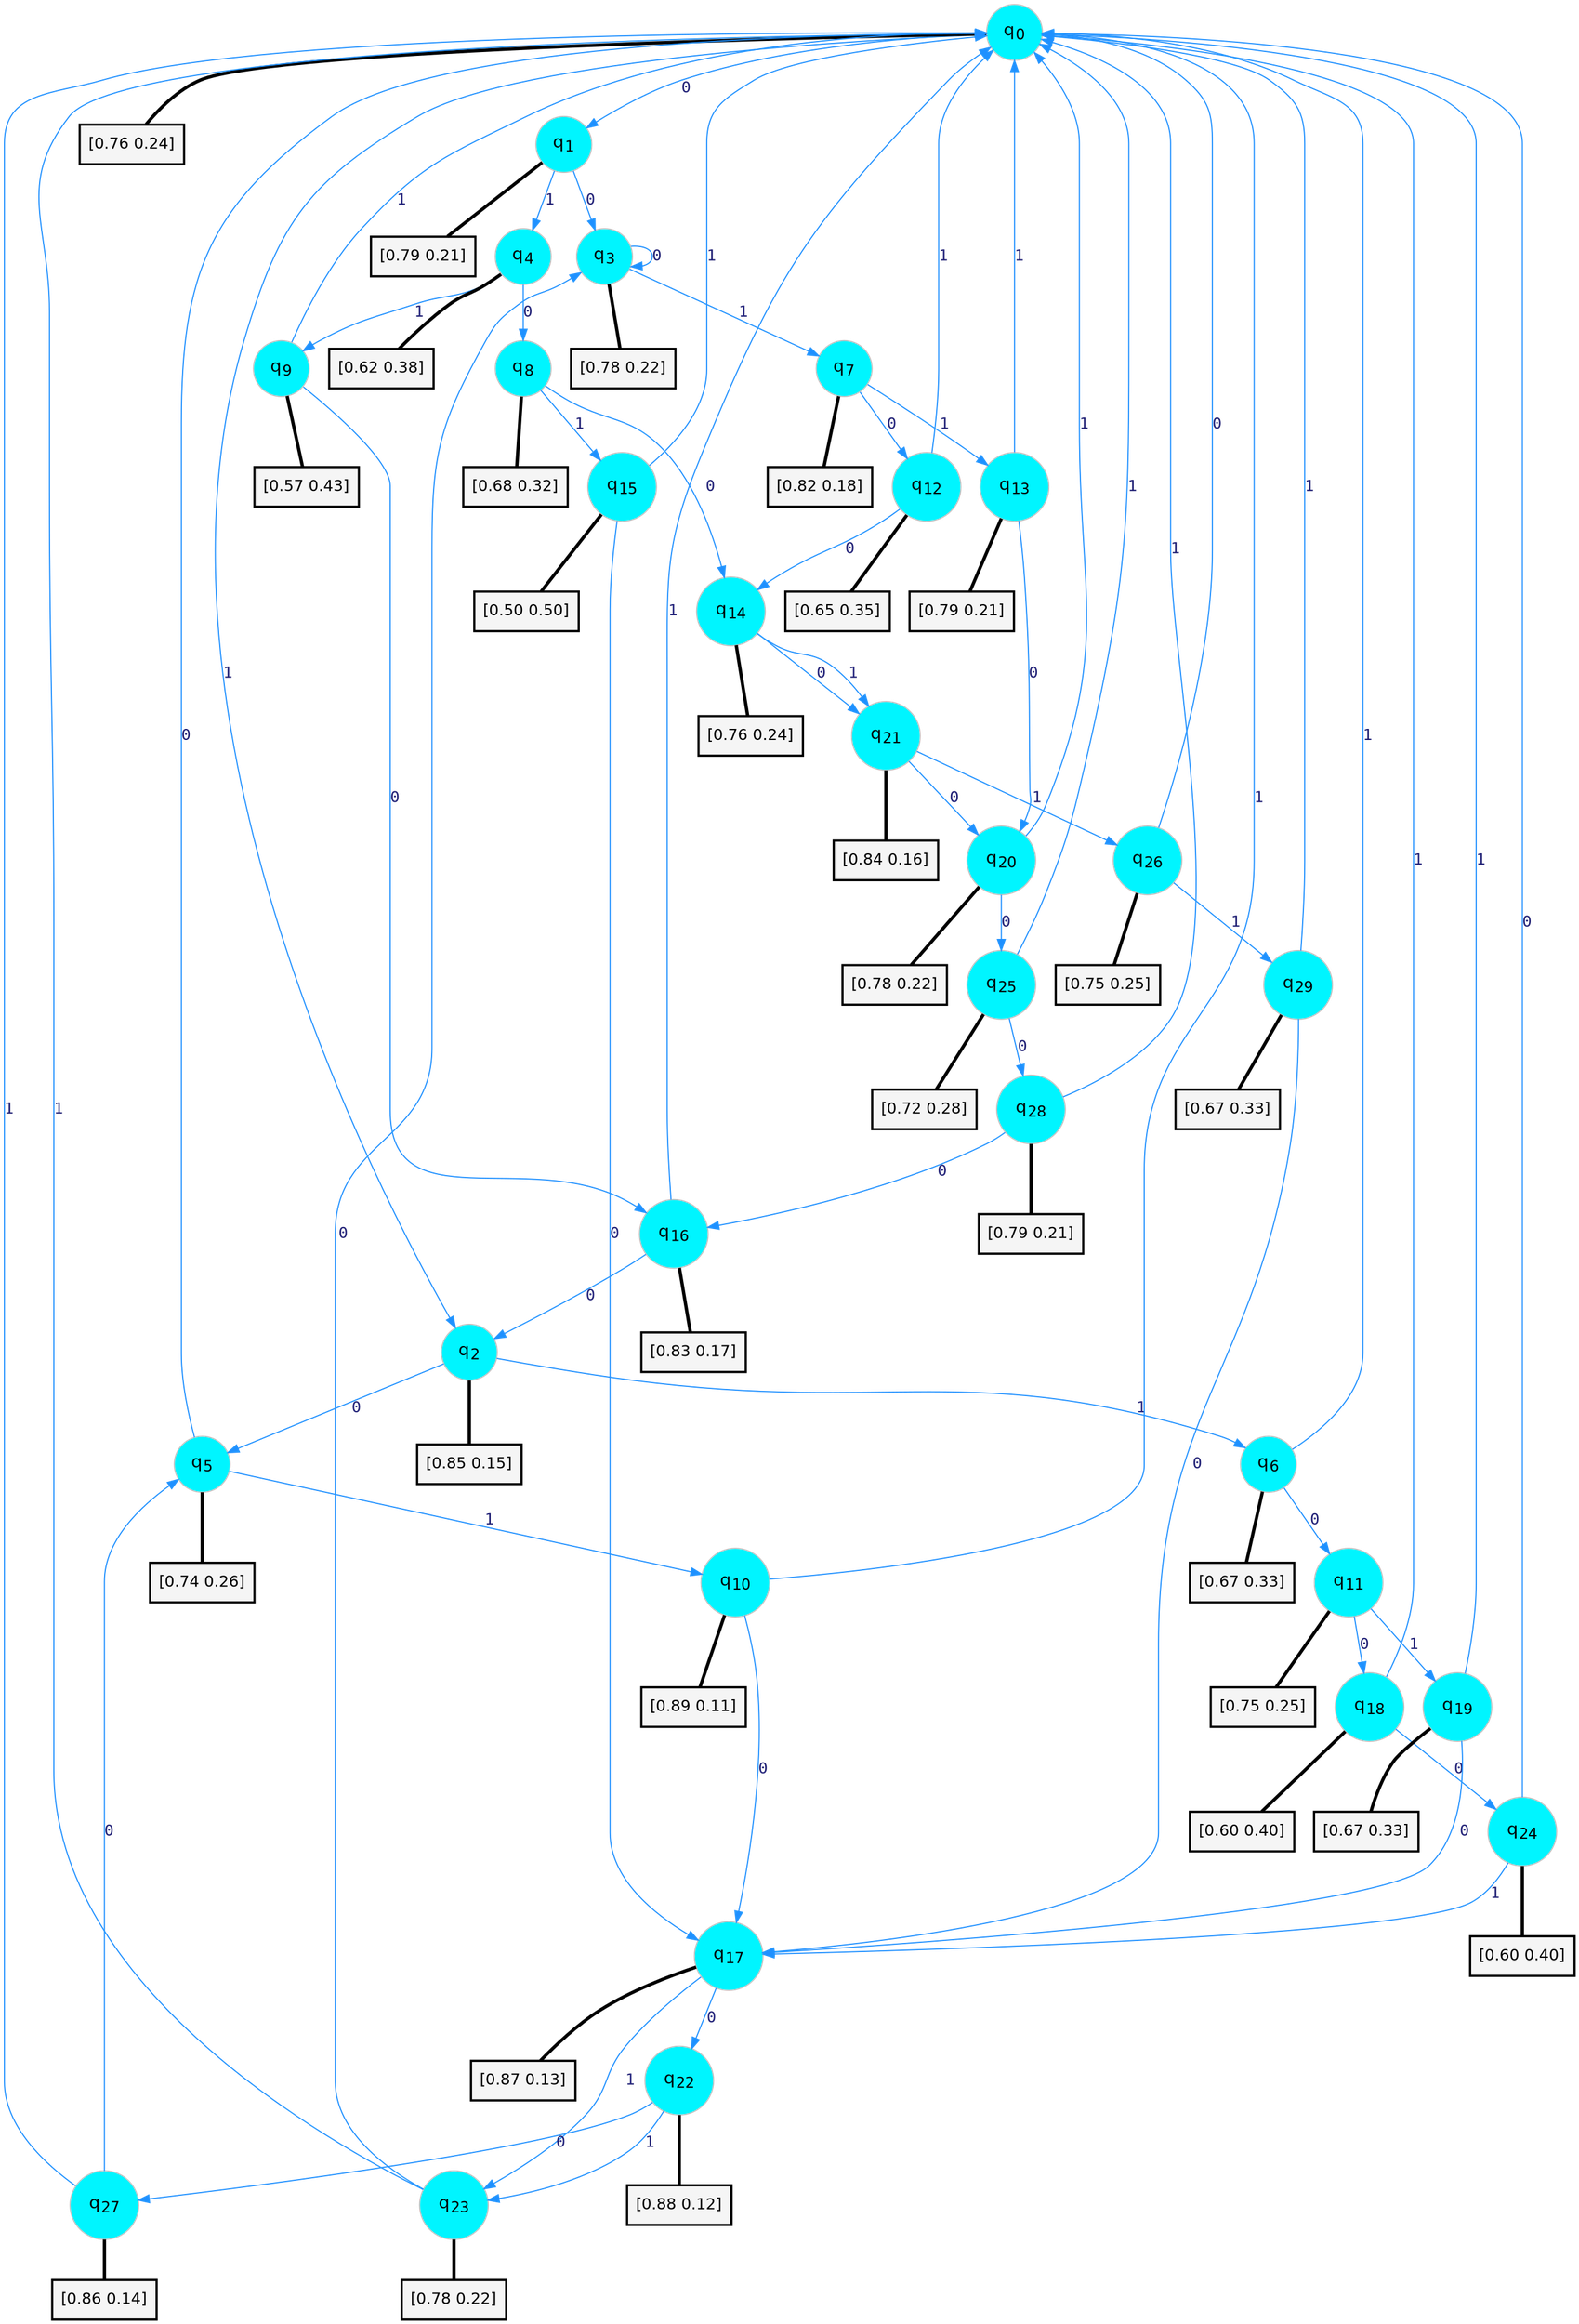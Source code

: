 digraph G {
graph [
bgcolor=transparent, dpi=300, rankdir=TD, size="40,25"];
node [
color=gray, fillcolor=turquoise1, fontcolor=black, fontname=Helvetica, fontsize=16, fontweight=bold, shape=circle, style=filled];
edge [
arrowsize=1, color=dodgerblue1, fontcolor=midnightblue, fontname=courier, fontweight=bold, penwidth=1, style=solid, weight=20];
0[label=<q<SUB>0</SUB>>];
1[label=<q<SUB>1</SUB>>];
2[label=<q<SUB>2</SUB>>];
3[label=<q<SUB>3</SUB>>];
4[label=<q<SUB>4</SUB>>];
5[label=<q<SUB>5</SUB>>];
6[label=<q<SUB>6</SUB>>];
7[label=<q<SUB>7</SUB>>];
8[label=<q<SUB>8</SUB>>];
9[label=<q<SUB>9</SUB>>];
10[label=<q<SUB>10</SUB>>];
11[label=<q<SUB>11</SUB>>];
12[label=<q<SUB>12</SUB>>];
13[label=<q<SUB>13</SUB>>];
14[label=<q<SUB>14</SUB>>];
15[label=<q<SUB>15</SUB>>];
16[label=<q<SUB>16</SUB>>];
17[label=<q<SUB>17</SUB>>];
18[label=<q<SUB>18</SUB>>];
19[label=<q<SUB>19</SUB>>];
20[label=<q<SUB>20</SUB>>];
21[label=<q<SUB>21</SUB>>];
22[label=<q<SUB>22</SUB>>];
23[label=<q<SUB>23</SUB>>];
24[label=<q<SUB>24</SUB>>];
25[label=<q<SUB>25</SUB>>];
26[label=<q<SUB>26</SUB>>];
27[label=<q<SUB>27</SUB>>];
28[label=<q<SUB>28</SUB>>];
29[label=<q<SUB>29</SUB>>];
30[label="[0.76 0.24]", shape=box,fontcolor=black, fontname=Helvetica, fontsize=14, penwidth=2, fillcolor=whitesmoke,color=black];
31[label="[0.79 0.21]", shape=box,fontcolor=black, fontname=Helvetica, fontsize=14, penwidth=2, fillcolor=whitesmoke,color=black];
32[label="[0.85 0.15]", shape=box,fontcolor=black, fontname=Helvetica, fontsize=14, penwidth=2, fillcolor=whitesmoke,color=black];
33[label="[0.78 0.22]", shape=box,fontcolor=black, fontname=Helvetica, fontsize=14, penwidth=2, fillcolor=whitesmoke,color=black];
34[label="[0.62 0.38]", shape=box,fontcolor=black, fontname=Helvetica, fontsize=14, penwidth=2, fillcolor=whitesmoke,color=black];
35[label="[0.74 0.26]", shape=box,fontcolor=black, fontname=Helvetica, fontsize=14, penwidth=2, fillcolor=whitesmoke,color=black];
36[label="[0.67 0.33]", shape=box,fontcolor=black, fontname=Helvetica, fontsize=14, penwidth=2, fillcolor=whitesmoke,color=black];
37[label="[0.82 0.18]", shape=box,fontcolor=black, fontname=Helvetica, fontsize=14, penwidth=2, fillcolor=whitesmoke,color=black];
38[label="[0.68 0.32]", shape=box,fontcolor=black, fontname=Helvetica, fontsize=14, penwidth=2, fillcolor=whitesmoke,color=black];
39[label="[0.57 0.43]", shape=box,fontcolor=black, fontname=Helvetica, fontsize=14, penwidth=2, fillcolor=whitesmoke,color=black];
40[label="[0.89 0.11]", shape=box,fontcolor=black, fontname=Helvetica, fontsize=14, penwidth=2, fillcolor=whitesmoke,color=black];
41[label="[0.75 0.25]", shape=box,fontcolor=black, fontname=Helvetica, fontsize=14, penwidth=2, fillcolor=whitesmoke,color=black];
42[label="[0.65 0.35]", shape=box,fontcolor=black, fontname=Helvetica, fontsize=14, penwidth=2, fillcolor=whitesmoke,color=black];
43[label="[0.79 0.21]", shape=box,fontcolor=black, fontname=Helvetica, fontsize=14, penwidth=2, fillcolor=whitesmoke,color=black];
44[label="[0.76 0.24]", shape=box,fontcolor=black, fontname=Helvetica, fontsize=14, penwidth=2, fillcolor=whitesmoke,color=black];
45[label="[0.50 0.50]", shape=box,fontcolor=black, fontname=Helvetica, fontsize=14, penwidth=2, fillcolor=whitesmoke,color=black];
46[label="[0.83 0.17]", shape=box,fontcolor=black, fontname=Helvetica, fontsize=14, penwidth=2, fillcolor=whitesmoke,color=black];
47[label="[0.87 0.13]", shape=box,fontcolor=black, fontname=Helvetica, fontsize=14, penwidth=2, fillcolor=whitesmoke,color=black];
48[label="[0.60 0.40]", shape=box,fontcolor=black, fontname=Helvetica, fontsize=14, penwidth=2, fillcolor=whitesmoke,color=black];
49[label="[0.67 0.33]", shape=box,fontcolor=black, fontname=Helvetica, fontsize=14, penwidth=2, fillcolor=whitesmoke,color=black];
50[label="[0.78 0.22]", shape=box,fontcolor=black, fontname=Helvetica, fontsize=14, penwidth=2, fillcolor=whitesmoke,color=black];
51[label="[0.84 0.16]", shape=box,fontcolor=black, fontname=Helvetica, fontsize=14, penwidth=2, fillcolor=whitesmoke,color=black];
52[label="[0.88 0.12]", shape=box,fontcolor=black, fontname=Helvetica, fontsize=14, penwidth=2, fillcolor=whitesmoke,color=black];
53[label="[0.78 0.22]", shape=box,fontcolor=black, fontname=Helvetica, fontsize=14, penwidth=2, fillcolor=whitesmoke,color=black];
54[label="[0.60 0.40]", shape=box,fontcolor=black, fontname=Helvetica, fontsize=14, penwidth=2, fillcolor=whitesmoke,color=black];
55[label="[0.72 0.28]", shape=box,fontcolor=black, fontname=Helvetica, fontsize=14, penwidth=2, fillcolor=whitesmoke,color=black];
56[label="[0.75 0.25]", shape=box,fontcolor=black, fontname=Helvetica, fontsize=14, penwidth=2, fillcolor=whitesmoke,color=black];
57[label="[0.86 0.14]", shape=box,fontcolor=black, fontname=Helvetica, fontsize=14, penwidth=2, fillcolor=whitesmoke,color=black];
58[label="[0.79 0.21]", shape=box,fontcolor=black, fontname=Helvetica, fontsize=14, penwidth=2, fillcolor=whitesmoke,color=black];
59[label="[0.67 0.33]", shape=box,fontcolor=black, fontname=Helvetica, fontsize=14, penwidth=2, fillcolor=whitesmoke,color=black];
0->1 [label=0];
0->2 [label=1];
0->30 [arrowhead=none, penwidth=3,color=black];
1->3 [label=0];
1->4 [label=1];
1->31 [arrowhead=none, penwidth=3,color=black];
2->5 [label=0];
2->6 [label=1];
2->32 [arrowhead=none, penwidth=3,color=black];
3->3 [label=0];
3->7 [label=1];
3->33 [arrowhead=none, penwidth=3,color=black];
4->8 [label=0];
4->9 [label=1];
4->34 [arrowhead=none, penwidth=3,color=black];
5->0 [label=0];
5->10 [label=1];
5->35 [arrowhead=none, penwidth=3,color=black];
6->11 [label=0];
6->0 [label=1];
6->36 [arrowhead=none, penwidth=3,color=black];
7->12 [label=0];
7->13 [label=1];
7->37 [arrowhead=none, penwidth=3,color=black];
8->14 [label=0];
8->15 [label=1];
8->38 [arrowhead=none, penwidth=3,color=black];
9->16 [label=0];
9->0 [label=1];
9->39 [arrowhead=none, penwidth=3,color=black];
10->17 [label=0];
10->0 [label=1];
10->40 [arrowhead=none, penwidth=3,color=black];
11->18 [label=0];
11->19 [label=1];
11->41 [arrowhead=none, penwidth=3,color=black];
12->14 [label=0];
12->0 [label=1];
12->42 [arrowhead=none, penwidth=3,color=black];
13->20 [label=0];
13->0 [label=1];
13->43 [arrowhead=none, penwidth=3,color=black];
14->21 [label=0];
14->21 [label=1];
14->44 [arrowhead=none, penwidth=3,color=black];
15->17 [label=0];
15->0 [label=1];
15->45 [arrowhead=none, penwidth=3,color=black];
16->2 [label=0];
16->0 [label=1];
16->46 [arrowhead=none, penwidth=3,color=black];
17->22 [label=0];
17->23 [label=1];
17->47 [arrowhead=none, penwidth=3,color=black];
18->24 [label=0];
18->0 [label=1];
18->48 [arrowhead=none, penwidth=3,color=black];
19->17 [label=0];
19->0 [label=1];
19->49 [arrowhead=none, penwidth=3,color=black];
20->25 [label=0];
20->0 [label=1];
20->50 [arrowhead=none, penwidth=3,color=black];
21->20 [label=0];
21->26 [label=1];
21->51 [arrowhead=none, penwidth=3,color=black];
22->27 [label=0];
22->23 [label=1];
22->52 [arrowhead=none, penwidth=3,color=black];
23->3 [label=0];
23->0 [label=1];
23->53 [arrowhead=none, penwidth=3,color=black];
24->0 [label=0];
24->17 [label=1];
24->54 [arrowhead=none, penwidth=3,color=black];
25->28 [label=0];
25->0 [label=1];
25->55 [arrowhead=none, penwidth=3,color=black];
26->0 [label=0];
26->29 [label=1];
26->56 [arrowhead=none, penwidth=3,color=black];
27->5 [label=0];
27->0 [label=1];
27->57 [arrowhead=none, penwidth=3,color=black];
28->16 [label=0];
28->0 [label=1];
28->58 [arrowhead=none, penwidth=3,color=black];
29->17 [label=0];
29->0 [label=1];
29->59 [arrowhead=none, penwidth=3,color=black];
}
